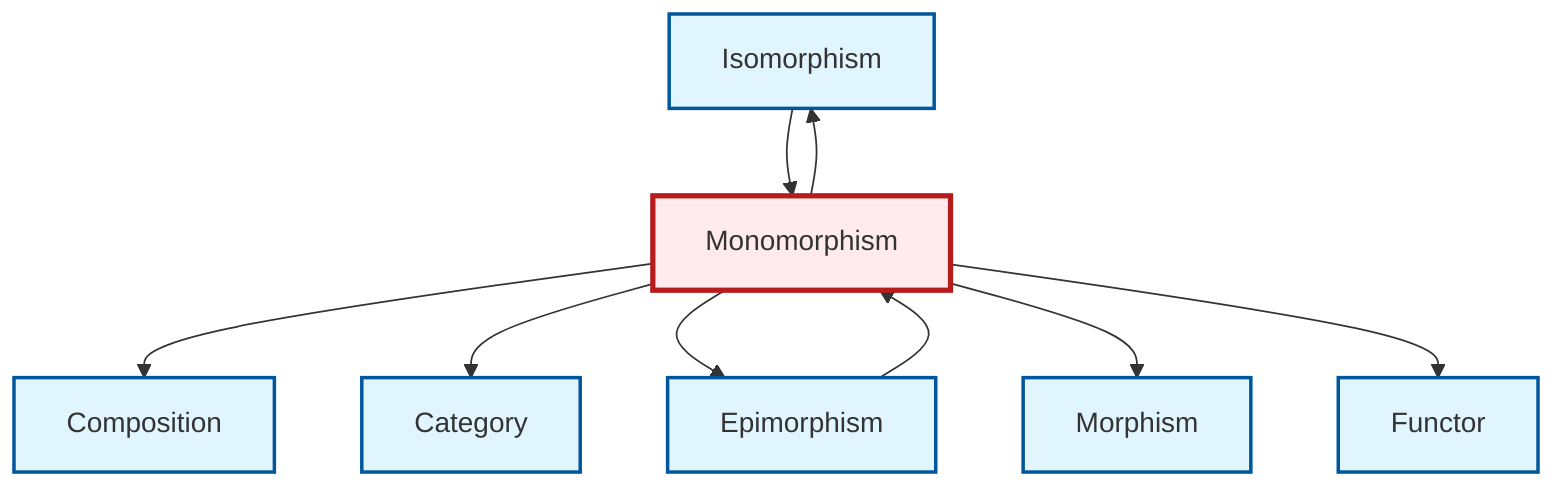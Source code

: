 graph TD
    classDef definition fill:#e1f5fe,stroke:#01579b,stroke-width:2px
    classDef theorem fill:#f3e5f5,stroke:#4a148c,stroke-width:2px
    classDef axiom fill:#fff3e0,stroke:#e65100,stroke-width:2px
    classDef example fill:#e8f5e9,stroke:#1b5e20,stroke-width:2px
    classDef current fill:#ffebee,stroke:#b71c1c,stroke-width:3px
    def-morphism["Morphism"]:::definition
    def-isomorphism["Isomorphism"]:::definition
    def-composition["Composition"]:::definition
    def-functor["Functor"]:::definition
    def-category["Category"]:::definition
    def-monomorphism["Monomorphism"]:::definition
    def-epimorphism["Epimorphism"]:::definition
    def-monomorphism --> def-composition
    def-isomorphism --> def-monomorphism
    def-monomorphism --> def-category
    def-monomorphism --> def-epimorphism
    def-epimorphism --> def-monomorphism
    def-monomorphism --> def-morphism
    def-monomorphism --> def-functor
    def-monomorphism --> def-isomorphism
    class def-monomorphism current